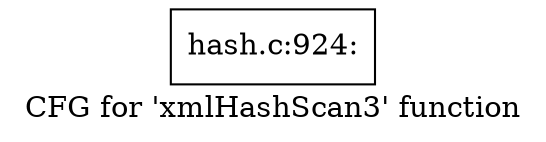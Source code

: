 digraph "CFG for 'xmlHashScan3' function" {
	label="CFG for 'xmlHashScan3' function";

	Node0x55c469718490 [shape=record,label="{hash.c:924:}"];
}
